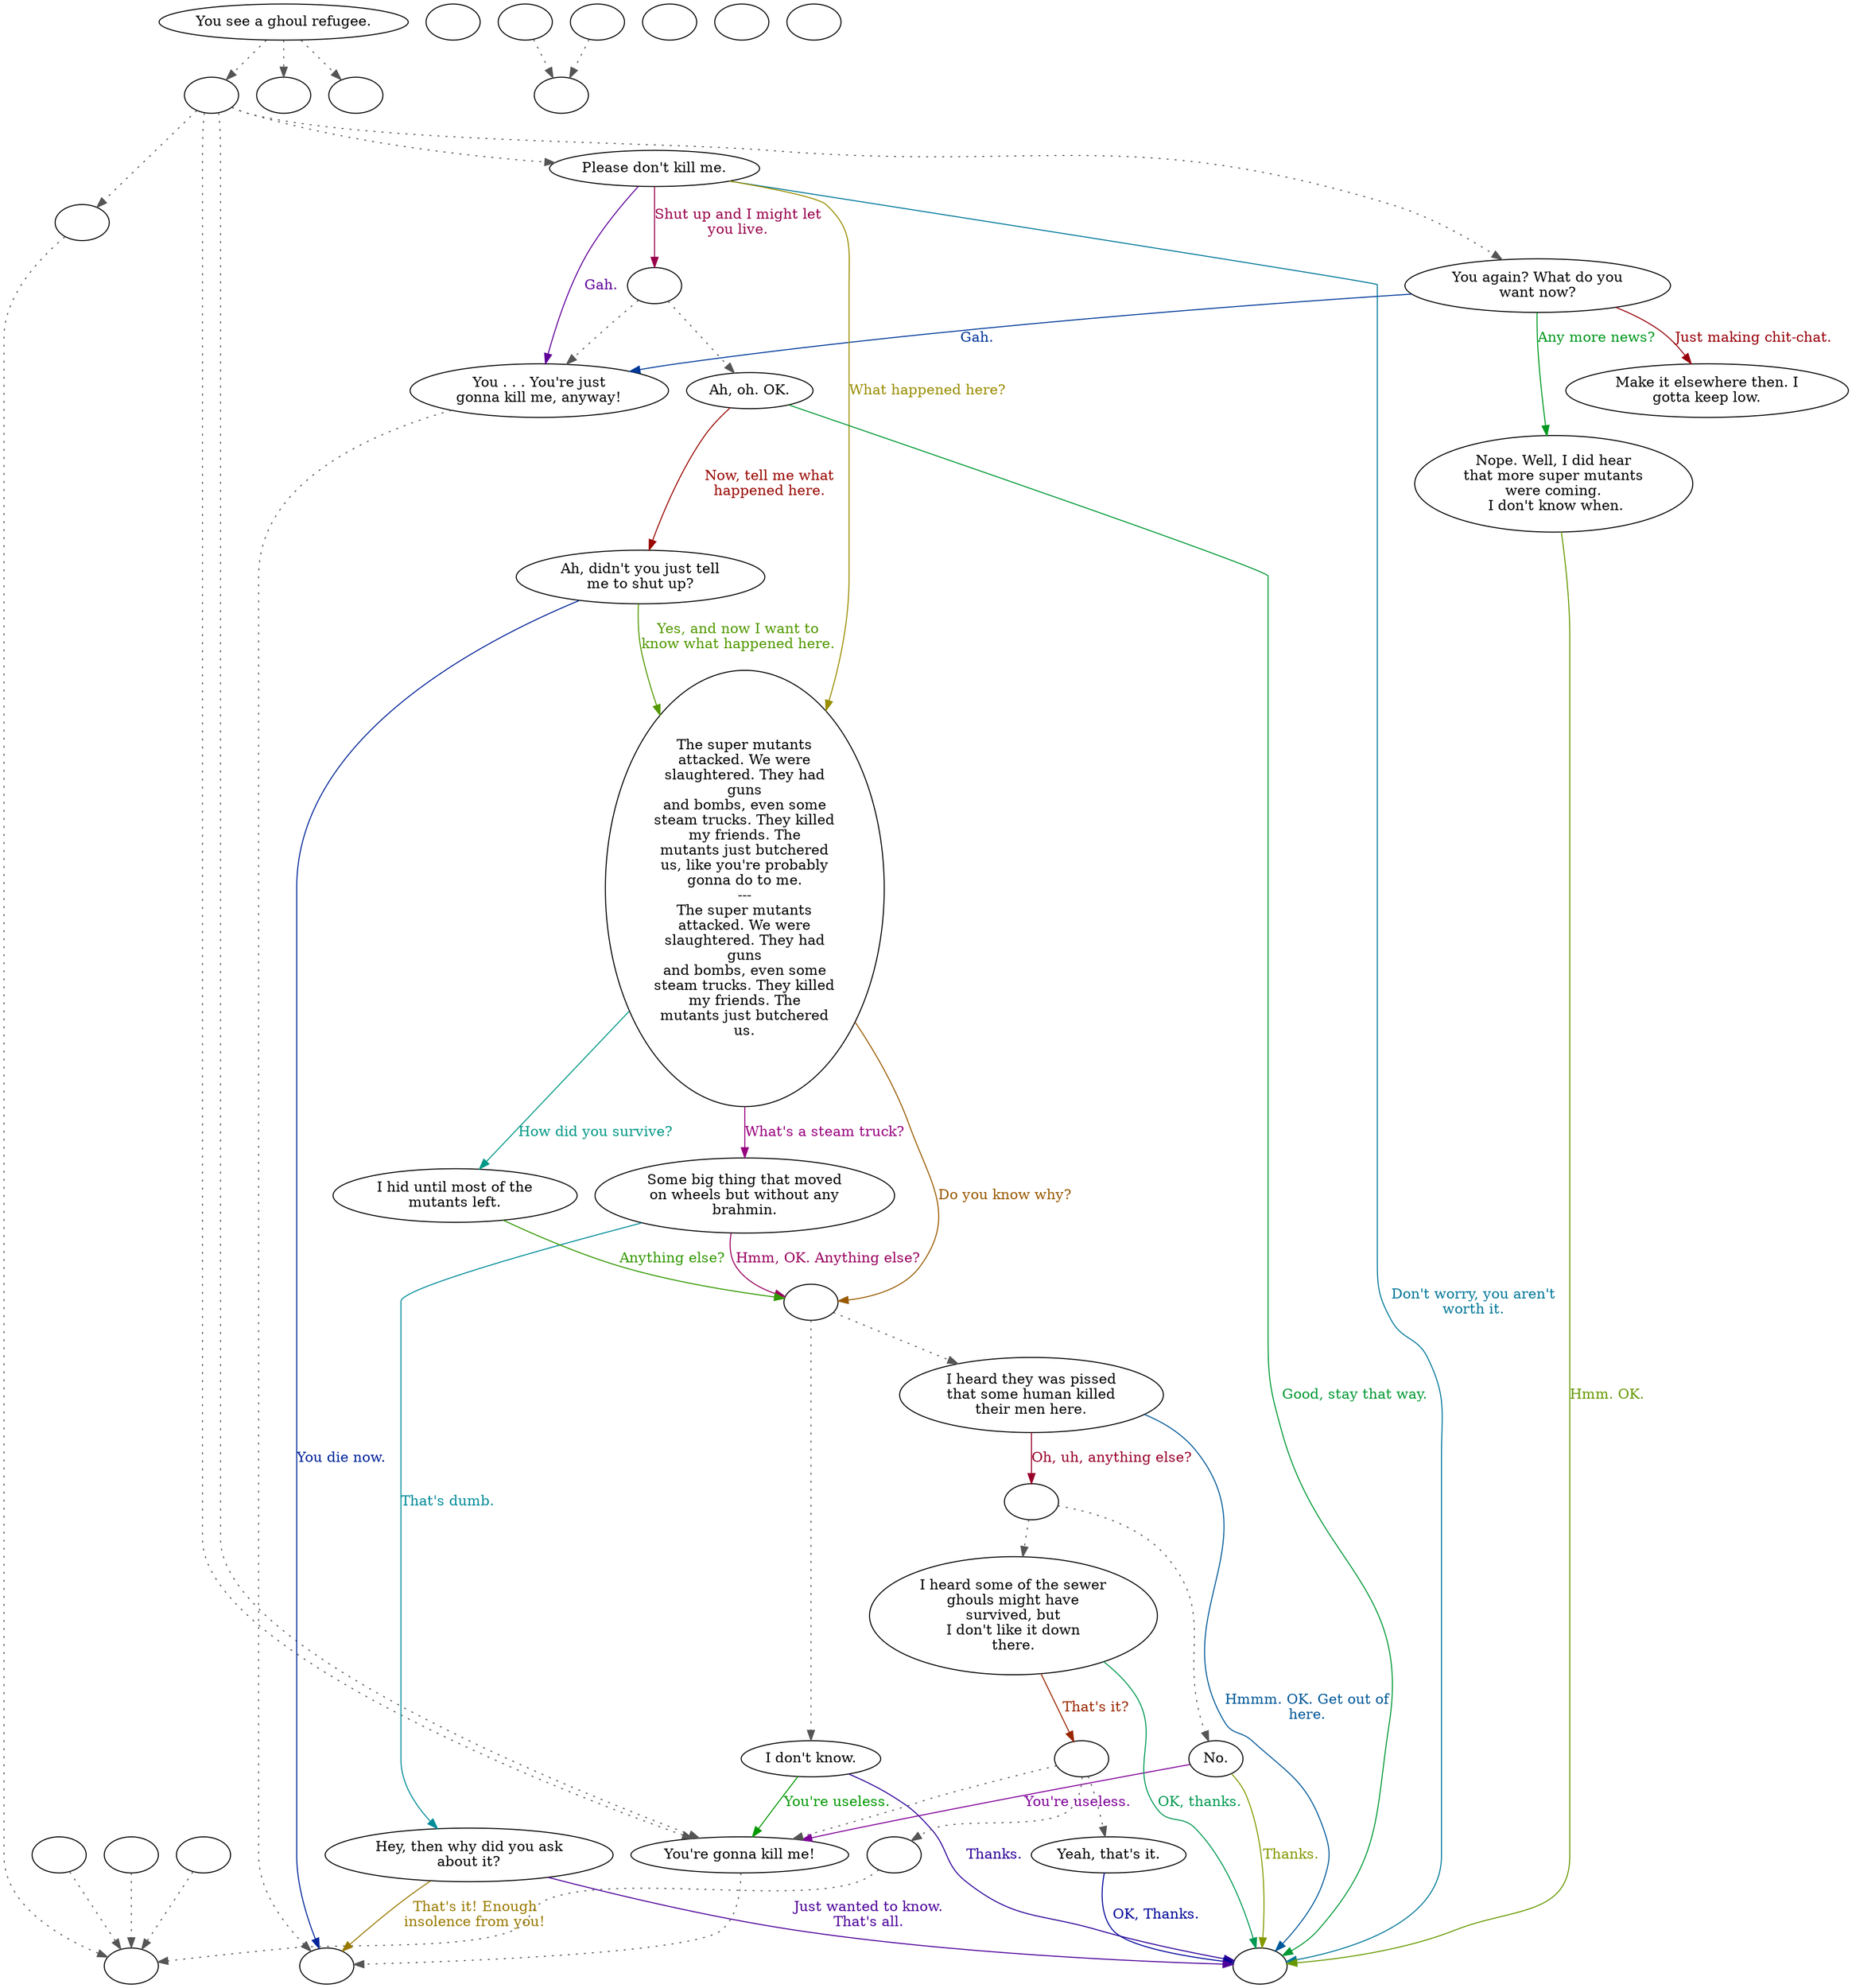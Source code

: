 digraph GHREFUGE {
  "start" [style=filled       fillcolor="#FFFFFF"       color="#000000"]
  "start" -> "do_dialogue" [style=dotted color="#555555"]
  "start" -> "pickup_p_proc" [style=dotted color="#555555"]
  "start" -> "Critter_Action" [style=dotted color="#555555"]
  "start" [label="You see a ghoul refugee."]
  "do_dialogue" [style=filled       fillcolor="#FFFFFF"       color="#000000"]
  "do_dialogue" -> "get_reaction" [style=dotted color="#555555"]
  "do_dialogue" -> "ghoul14" [style=dotted color="#555555"]
  "do_dialogue" -> "ghoul03" [style=dotted color="#555555"]
  "do_dialogue" -> "ghoul00" [style=dotted color="#555555"]
  "do_dialogue" -> "ghoul03" [style=dotted color="#555555"]
  "do_dialogue" [label=""]
  "ghoulend" [style=filled       fillcolor="#FFFFFF"       color="#000000"]
  "ghoulend" [label=""]
  "ghoulcbt" [style=filled       fillcolor="#FFFFFF"       color="#000000"]
  "ghoulcbt" [label=""]
  "ghoul00" [style=filled       fillcolor="#FFFFFF"       color="#000000"]
  "ghoul00" [label="Please don't kill me."]
  "ghoul00" -> "ghoul00a" [label="Shut up and I might let\nyou live." color="#99004C" fontcolor="#99004C"]
  "ghoul00" -> "ghoulend" [label="Don't worry, you aren't\nworth it." color="#007899" fontcolor="#007899"]
  "ghoul00" -> "ghoul05" [label="What happened here?" color="#998D00" fontcolor="#998D00"]
  "ghoul00" -> "ghoul01" [label="Gah." color="#600099" fontcolor="#600099"]
  "ghoul00a" [style=filled       fillcolor="#FFFFFF"       color="#000000"]
  "ghoul00a" -> "ghoul02" [style=dotted color="#555555"]
  "ghoul00a" -> "ghoul01" [style=dotted color="#555555"]
  "ghoul00a" [label=""]
  "ghoul01" [style=filled       fillcolor="#FFFFFF"       color="#000000"]
  "ghoul01" -> "ghoulcbt" [style=dotted color="#555555"]
  "ghoul01" [label="You . . . You're just\ngonna kill me, anyway!"]
  "ghoul02" [style=filled       fillcolor="#FFFFFF"       color="#000000"]
  "ghoul02" [label="Ah, oh. OK."]
  "ghoul02" -> "ghoulend" [label="Good, stay that way." color="#009934" fontcolor="#009934"]
  "ghoul02" -> "ghoul04" [label="Now, tell me what\nhappened here." color="#990700" fontcolor="#990700"]
  "ghoul03" [style=filled       fillcolor="#FFFFFF"       color="#000000"]
  "ghoul03" -> "ghoulcbt" [style=dotted color="#555555"]
  "ghoul03" [label="You're gonna kill me!"]
  "ghoul04" [style=filled       fillcolor="#FFFFFF"       color="#000000"]
  "ghoul04" [label="Ah, didn't you just tell\nme to shut up?"]
  "ghoul04" -> "ghoulcbt" [label="You die now." color="#002599" fontcolor="#002599"]
  "ghoul04" -> "ghoul05" [label="Yes, and now I want to\nknow what happened here." color="#529900" fontcolor="#529900"]
  "ghoul05" [style=filled       fillcolor="#FFFFFF"       color="#000000"]
  "ghoul05" [label="The super mutants\nattacked. We were\nslaughtered. They had\nguns\nand bombs, even some\nsteam trucks. They killed\nmy friends. The\nmutants just butchered\nus, like you're probably\ngonna do to me.\n---\nThe super mutants\nattacked. We were\nslaughtered. They had\nguns\nand bombs, even some\nsteam trucks. They killed\nmy friends. The\nmutants just butchered\nus."]
  "ghoul05" -> "ghoul12" [label="What's a steam truck?" color="#99007F" fontcolor="#99007F"]
  "ghoul05" -> "ghoul11" [label="How did you survive?" color="#009987" fontcolor="#009987"]
  "ghoul05" -> "ghoul05a" [label="Do you know why?" color="#995A00" fontcolor="#995A00"]
  "ghoul05a" [style=filled       fillcolor="#FFFFFF"       color="#000000"]
  "ghoul05a" -> "ghoul07" [style=dotted color="#555555"]
  "ghoul05a" -> "ghoul06" [style=dotted color="#555555"]
  "ghoul05a" [label=""]
  "ghoul06" [style=filled       fillcolor="#FFFFFF"       color="#000000"]
  "ghoul06" [label="I don't know."]
  "ghoul06" -> "ghoulend" [label="Thanks." color="#2D0099" fontcolor="#2D0099"]
  "ghoul06" -> "ghoul03" [label="You're useless." color="#009901" fontcolor="#009901"]
  "ghoul07" [style=filled       fillcolor="#FFFFFF"       color="#000000"]
  "ghoul07" [label="I heard they was pissed\nthat some human killed\ntheir men here."]
  "ghoul07" -> "ghoul07a" [label="Oh, uh, anything else?" color="#99002C" fontcolor="#99002C"]
  "ghoul07" -> "ghoulend" [label="Hmmm. OK. Get out of\nhere." color="#005999" fontcolor="#005999"]
  "ghoul07a" [style=filled       fillcolor="#FFFFFF"       color="#000000"]
  "ghoul07a" -> "ghoul08" [style=dotted color="#555555"]
  "ghoul07a" -> "ghoul09" [style=dotted color="#555555"]
  "ghoul07a" [label=""]
  "ghoul08" [style=filled       fillcolor="#FFFFFF"       color="#000000"]
  "ghoul08" [label="No."]
  "ghoul08" -> "ghoulend" [label="Thanks." color="#859900" fontcolor="#859900"]
  "ghoul08" -> "ghoul03" [label="You're useless." color="#800099" fontcolor="#800099"]
  "ghoul09" [style=filled       fillcolor="#FFFFFF"       color="#000000"]
  "ghoul09" [label="I heard some of the sewer\nghouls might have\nsurvived, but\nI don't like it down\nthere."]
  "ghoul09" -> "ghoulend" [label="OK, thanks." color="#009953" fontcolor="#009953"]
  "ghoul09" -> "ghoul09a" [label="That's it?" color="#992700" fontcolor="#992700"]
  "ghoul09a" [style=filled       fillcolor="#FFFFFF"       color="#000000"]
  "ghoul09a" -> "DownReact" [style=dotted color="#555555"]
  "ghoul09a" -> "ghoul03" [style=dotted color="#555555"]
  "ghoul09a" -> "ghoul10" [style=dotted color="#555555"]
  "ghoul09a" [label=""]
  "ghoul10" [style=filled       fillcolor="#FFFFFF"       color="#000000"]
  "ghoul10" [label="Yeah, that's it."]
  "ghoul10" -> "ghoulend" [label="OK, Thanks." color="#000699" fontcolor="#000699"]
  "ghoul11" [style=filled       fillcolor="#FFFFFF"       color="#000000"]
  "ghoul11" [label="I hid until most of the\nmutants left."]
  "ghoul11" -> "ghoul05a" [label="Anything else?" color="#329900" fontcolor="#329900"]
  "ghoul12" [style=filled       fillcolor="#FFFFFF"       color="#000000"]
  "ghoul12" [label="Some big thing that moved\non wheels but without any\nbrahmin."]
  "ghoul12" -> "ghoul05a" [label="Hmm, OK. Anything else?" color="#99005F" fontcolor="#99005F"]
  "ghoul12" -> "ghoul13" [label="That's dumb." color="#008C99" fontcolor="#008C99"]
  "ghoul13" [style=filled       fillcolor="#FFFFFF"       color="#000000"]
  "ghoul13" [label="Hey, then why did you ask\nabout it?"]
  "ghoul13" -> "ghoulcbt" [label="That's it! Enough\ninsolence from you!" color="#997A00" fontcolor="#997A00"]
  "ghoul13" -> "ghoulend" [label="Just wanted to know.\nThat's all." color="#4D0099" fontcolor="#4D0099"]
  "ghoul14" [style=filled       fillcolor="#FFFFFF"       color="#000000"]
  "ghoul14" [label="You again? What do you\nwant now?"]
  "ghoul14" -> "ghoul15" [label="Any more news?" color="#009920" fontcolor="#009920"]
  "ghoul14" -> "ghoul16" [label="Just making chit-chat." color="#99000C" fontcolor="#99000C"]
  "ghoul14" -> "ghoul01" [label="Gah." color="#003999" fontcolor="#003999"]
  "ghoul15" [style=filled       fillcolor="#FFFFFF"       color="#000000"]
  "ghoul15" [label="Nope. Well, I did hear\nthat more super mutants\nwere coming.\n I don't know when."]
  "ghoul15" -> "ghoulend" [label="Hmm. OK." color="#669900" fontcolor="#669900"]
  "ghoul16" [style=filled       fillcolor="#FFFFFF"       color="#000000"]
  "ghoul16" [label="Make it elsewhere then. I\ngotta keep low."]
  "Critter_Action" [style=filled       fillcolor="#FFFFFF"       color="#000000"]
  "Critter_Action" [label=""]
  "timetomove" [style=filled       fillcolor="#FFFFFF"       color="#000000"]
  "timetomove" [label=""]
  "pickup_p_proc" [style=filled       fillcolor="#FFFFFF"       color="#000000"]
  "pickup_p_proc" [label=""]
  "get_reaction" [style=filled       fillcolor="#FFFFFF"       color="#000000"]
  "get_reaction" -> "ReactToLevel" [style=dotted color="#555555"]
  "get_reaction" [label=""]
  "ReactToLevel" [style=filled       fillcolor="#FFFFFF"       color="#000000"]
  "ReactToLevel" [label=""]
  "LevelToReact" [style=filled       fillcolor="#FFFFFF"       color="#000000"]
  "LevelToReact" [label=""]
  "UpReact" [style=filled       fillcolor="#FFFFFF"       color="#000000"]
  "UpReact" -> "ReactToLevel" [style=dotted color="#555555"]
  "UpReact" [label=""]
  "DownReact" [style=filled       fillcolor="#FFFFFF"       color="#000000"]
  "DownReact" -> "ReactToLevel" [style=dotted color="#555555"]
  "DownReact" [label=""]
  "BottomReact" [style=filled       fillcolor="#FFFFFF"       color="#000000"]
  "BottomReact" [label=""]
  "TopReact" [style=filled       fillcolor="#FFFFFF"       color="#000000"]
  "TopReact" [label=""]
  "BigUpReact" [style=filled       fillcolor="#FFFFFF"       color="#000000"]
  "BigUpReact" -> "ReactToLevel" [style=dotted color="#555555"]
  "BigUpReact" [label=""]
  "BigDownReact" [style=filled       fillcolor="#FFFFFF"       color="#000000"]
  "BigDownReact" -> "ReactToLevel" [style=dotted color="#555555"]
  "BigDownReact" [label=""]
  "UpReactLevel" [style=filled       fillcolor="#FFFFFF"       color="#000000"]
  "UpReactLevel" -> "LevelToReact" [style=dotted color="#555555"]
  "UpReactLevel" [label=""]
  "DownReactLevel" [style=filled       fillcolor="#FFFFFF"       color="#000000"]
  "DownReactLevel" -> "LevelToReact" [style=dotted color="#555555"]
  "DownReactLevel" [label=""]
  "Goodbyes" [style=filled       fillcolor="#FFFFFF"       color="#000000"]
  "Goodbyes" [label=""]
}